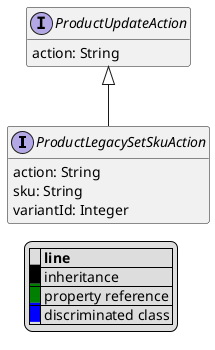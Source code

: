 @startuml

hide empty fields
hide empty methods
legend
|= |= line |
|<back:black>   </back>| inheritance |
|<back:green>   </back>| property reference |
|<back:blue>   </back>| discriminated class |
endlegend
interface ProductLegacySetSkuAction [[ProductLegacySetSkuAction.svg]] extends ProductUpdateAction {
    action: String
    sku: String
    variantId: Integer
}
interface ProductUpdateAction [[ProductUpdateAction.svg]]  {
    action: String
}





@enduml
